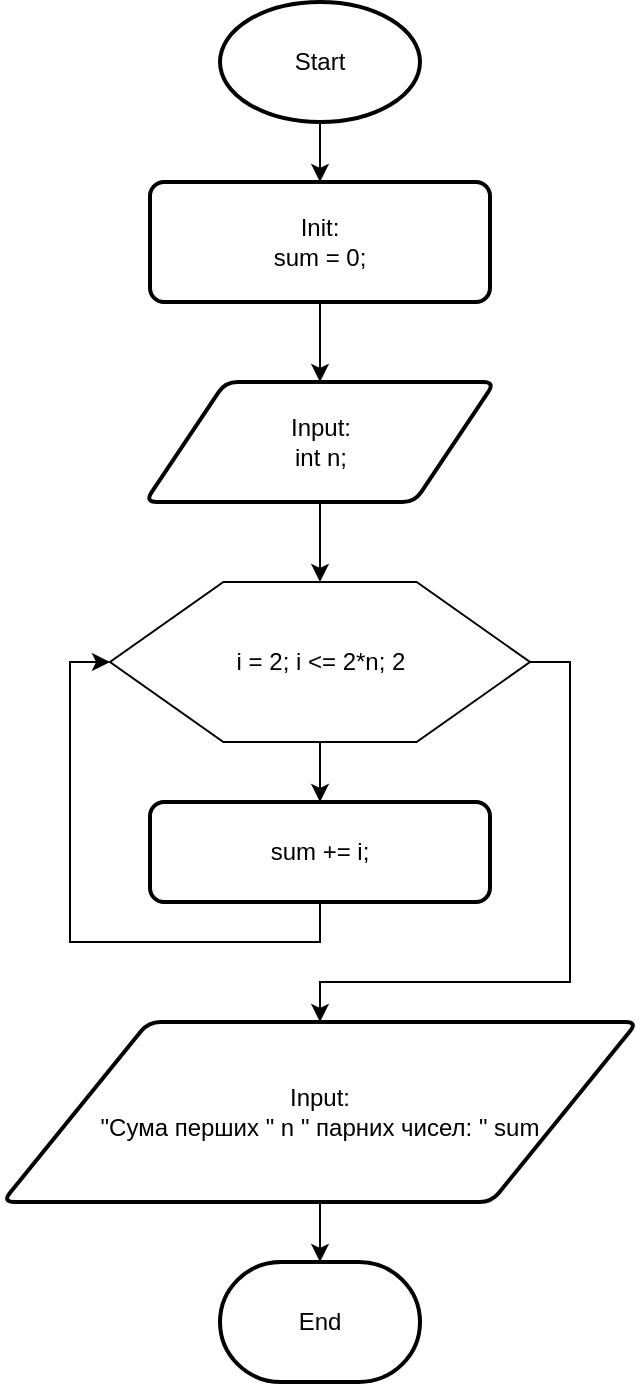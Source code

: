 <mxfile version="22.1.2" type="device">
  <diagram id="C5RBs43oDa-KdzZeNtuy" name="Page-1">
    <mxGraphModel dx="648" dy="949" grid="1" gridSize="10" guides="1" tooltips="1" connect="1" arrows="1" fold="1" page="1" pageScale="1" pageWidth="827" pageHeight="1169" math="0" shadow="0">
      <root>
        <mxCell id="WIyWlLk6GJQsqaUBKTNV-0" />
        <mxCell id="WIyWlLk6GJQsqaUBKTNV-1" parent="WIyWlLk6GJQsqaUBKTNV-0" />
        <mxCell id="2NKEAcqfe-n6FcPiv9i9-0" style="edgeStyle=orthogonalEdgeStyle;rounded=0;orthogonalLoop=1;jettySize=auto;html=1;exitX=0.5;exitY=1;exitDx=0;exitDy=0;exitPerimeter=0;entryX=0.5;entryY=0;entryDx=0;entryDy=0;" edge="1" parent="WIyWlLk6GJQsqaUBKTNV-1" source="2NKEAcqfe-n6FcPiv9i9-1" target="2NKEAcqfe-n6FcPiv9i9-3">
          <mxGeometry relative="1" as="geometry" />
        </mxCell>
        <mxCell id="2NKEAcqfe-n6FcPiv9i9-1" value="Start" style="strokeWidth=2;html=1;shape=mxgraph.flowchart.start_1;whiteSpace=wrap;" vertex="1" parent="WIyWlLk6GJQsqaUBKTNV-1">
          <mxGeometry x="199" y="20" width="100" height="60" as="geometry" />
        </mxCell>
        <mxCell id="2NKEAcqfe-n6FcPiv9i9-2" style="edgeStyle=orthogonalEdgeStyle;rounded=0;orthogonalLoop=1;jettySize=auto;html=1;exitX=0.5;exitY=1;exitDx=0;exitDy=0;entryX=0.5;entryY=0;entryDx=0;entryDy=0;" edge="1" parent="WIyWlLk6GJQsqaUBKTNV-1" source="2NKEAcqfe-n6FcPiv9i9-3" target="2NKEAcqfe-n6FcPiv9i9-5">
          <mxGeometry relative="1" as="geometry" />
        </mxCell>
        <mxCell id="2NKEAcqfe-n6FcPiv9i9-3" value="Init:&lt;br&gt;&lt;div&gt;&lt;span style=&quot;background-color: initial;&quot;&gt;sum = 0;&lt;/span&gt;&lt;/div&gt;" style="rounded=1;whiteSpace=wrap;html=1;absoluteArcSize=1;arcSize=14;strokeWidth=2;shape=label;size=0.23;" vertex="1" parent="WIyWlLk6GJQsqaUBKTNV-1">
          <mxGeometry x="164" y="110" width="170" height="60" as="geometry" />
        </mxCell>
        <mxCell id="2NKEAcqfe-n6FcPiv9i9-16" style="edgeStyle=orthogonalEdgeStyle;rounded=0;orthogonalLoop=1;jettySize=auto;html=1;exitX=0.5;exitY=1;exitDx=0;exitDy=0;entryX=0.5;entryY=0;entryDx=0;entryDy=0;" edge="1" parent="WIyWlLk6GJQsqaUBKTNV-1" source="2NKEAcqfe-n6FcPiv9i9-5" target="2NKEAcqfe-n6FcPiv9i9-10">
          <mxGeometry relative="1" as="geometry" />
        </mxCell>
        <mxCell id="2NKEAcqfe-n6FcPiv9i9-5" value="Input:&lt;br&gt;int n;" style="verticalLabelPosition=middle;verticalAlign=middle;html=1;shape=parallelogram;whiteSpace=wrap;rounded=1;size=0.23;arcSize=12;labelPosition=center;align=center;absoluteArcSize=1;strokeWidth=2;perimeter=parallelogramPerimeter;" vertex="1" parent="WIyWlLk6GJQsqaUBKTNV-1">
          <mxGeometry x="161.5" y="210" width="175" height="60" as="geometry" />
        </mxCell>
        <mxCell id="2NKEAcqfe-n6FcPiv9i9-6" value="End" style="strokeWidth=2;html=1;shape=mxgraph.flowchart.terminator;whiteSpace=wrap;" vertex="1" parent="WIyWlLk6GJQsqaUBKTNV-1">
          <mxGeometry x="199" y="650" width="100" height="60" as="geometry" />
        </mxCell>
        <mxCell id="2NKEAcqfe-n6FcPiv9i9-9" value="" style="edgeStyle=orthogonalEdgeStyle;rounded=0;orthogonalLoop=1;jettySize=auto;html=1;" edge="1" parent="WIyWlLk6GJQsqaUBKTNV-1" source="2NKEAcqfe-n6FcPiv9i9-10" target="2NKEAcqfe-n6FcPiv9i9-12">
          <mxGeometry relative="1" as="geometry" />
        </mxCell>
        <mxCell id="2NKEAcqfe-n6FcPiv9i9-19" style="edgeStyle=orthogonalEdgeStyle;rounded=0;orthogonalLoop=1;jettySize=auto;html=1;exitX=1;exitY=0.5;exitDx=0;exitDy=0;entryX=0.5;entryY=0;entryDx=0;entryDy=0;" edge="1" parent="WIyWlLk6GJQsqaUBKTNV-1" source="2NKEAcqfe-n6FcPiv9i9-10" target="2NKEAcqfe-n6FcPiv9i9-18">
          <mxGeometry relative="1" as="geometry">
            <Array as="points">
              <mxPoint x="374" y="350" />
              <mxPoint x="374" y="510" />
              <mxPoint x="249" y="510" />
            </Array>
          </mxGeometry>
        </mxCell>
        <mxCell id="2NKEAcqfe-n6FcPiv9i9-10" value="i = 2; i &amp;lt;= 2*n; 2" style="verticalLabelPosition=middle;verticalAlign=middle;html=1;shape=hexagon;perimeter=hexagonPerimeter2;arcSize=6;size=0.27;labelPosition=center;align=center;" vertex="1" parent="WIyWlLk6GJQsqaUBKTNV-1">
          <mxGeometry x="144" y="310" width="210" height="80" as="geometry" />
        </mxCell>
        <mxCell id="2NKEAcqfe-n6FcPiv9i9-17" style="edgeStyle=orthogonalEdgeStyle;rounded=0;orthogonalLoop=1;jettySize=auto;html=1;exitX=0.5;exitY=1;exitDx=0;exitDy=0;entryX=0;entryY=0.5;entryDx=0;entryDy=0;" edge="1" parent="WIyWlLk6GJQsqaUBKTNV-1" source="2NKEAcqfe-n6FcPiv9i9-12" target="2NKEAcqfe-n6FcPiv9i9-10">
          <mxGeometry relative="1" as="geometry" />
        </mxCell>
        <mxCell id="2NKEAcqfe-n6FcPiv9i9-12" value="sum += i;" style="rounded=1;whiteSpace=wrap;html=1;absoluteArcSize=1;arcSize=14;strokeWidth=2;" vertex="1" parent="WIyWlLk6GJQsqaUBKTNV-1">
          <mxGeometry x="164" y="420" width="170" height="50" as="geometry" />
        </mxCell>
        <mxCell id="2NKEAcqfe-n6FcPiv9i9-18" value="Input:&lt;br&gt;&quot;Сума перших &quot; n &quot; парних чисел: &quot; sum" style="verticalLabelPosition=middle;verticalAlign=middle;html=1;shape=parallelogram;whiteSpace=wrap;rounded=1;size=0.23;arcSize=12;labelPosition=center;align=center;absoluteArcSize=1;strokeWidth=2;perimeter=parallelogramPerimeter;" vertex="1" parent="WIyWlLk6GJQsqaUBKTNV-1">
          <mxGeometry x="90.25" y="530" width="317.5" height="90" as="geometry" />
        </mxCell>
        <mxCell id="2NKEAcqfe-n6FcPiv9i9-20" style="edgeStyle=orthogonalEdgeStyle;rounded=0;orthogonalLoop=1;jettySize=auto;html=1;exitX=0.5;exitY=1;exitDx=0;exitDy=0;entryX=0.5;entryY=0;entryDx=0;entryDy=0;entryPerimeter=0;" edge="1" parent="WIyWlLk6GJQsqaUBKTNV-1" source="2NKEAcqfe-n6FcPiv9i9-18" target="2NKEAcqfe-n6FcPiv9i9-6">
          <mxGeometry relative="1" as="geometry" />
        </mxCell>
      </root>
    </mxGraphModel>
  </diagram>
</mxfile>
